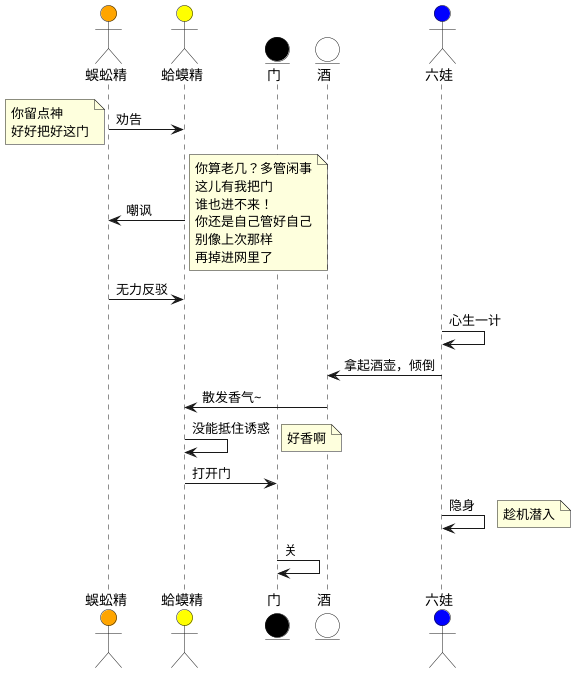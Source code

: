 ' https://www.bilibili.com/video/BV1zQ4y1d7dQ?p=11
' 3:50 ~ 4:50

@startuml
actor 蜈蚣精 as centipede  #Orange
actor 蛤蟆精 as frog  #Yellow
entity 门 as door  #Black
entity 酒 as wine  #White
actor 六娃 as sixthBro  #Blue

centipede -> frog : 劝告
note left
    你留点神
    好好把好这门
end note

frog -> centipede : 嘲讽
note right
    你算老几？多管闲事
    这儿有我把门
    谁也进不来！
    你还是自己管好自己
    别像上次那样
    再掉进网里了
end note

centipede -> frog : 无力反驳

sixthBro -> sixthBro : 心生一计

sixthBro -> wine : 拿起酒壶，倾倒

wine -> frog : 散发香气~

frog -> frog : 没能抵住诱惑
note right : 好香啊

frog -> door : 打开门

sixthBro -> sixthBro : 隐身
note right : 趁机潜入

door -> door : 关

@enduml